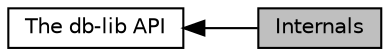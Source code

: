 digraph "Internals"
{
  edge [fontname="Helvetica",fontsize="10",labelfontname="Helvetica",labelfontsize="10"];
  node [fontname="Helvetica",fontsize="10",shape=box];
  rankdir=LR;
  Node2 [label="The db-lib API",height=0.2,width=0.4,color="black", fillcolor="white", style="filled",URL="$a00547.html",tooltip="Functions callable by db-lib client programs."];
  Node1 [label="Internals",height=0.2,width=0.4,color="black", fillcolor="grey75", style="filled", fontcolor="black",tooltip="Functions called within db-lib for self-help."];
  Node2->Node1 [shape=plaintext, dir="back", style="solid"];
}
